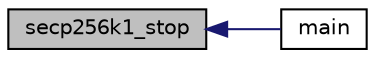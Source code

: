 digraph "secp256k1_stop"
{
  edge [fontname="Helvetica",fontsize="10",labelfontname="Helvetica",labelfontsize="10"];
  node [fontname="Helvetica",fontsize="10",shape=record];
  rankdir="LR";
  Node344 [label="secp256k1_stop",height=0.2,width=0.4,color="black", fillcolor="grey75", style="filled", fontcolor="black"];
  Node344 -> Node345 [dir="back",color="midnightblue",fontsize="10",style="solid",fontname="Helvetica"];
  Node345 [label="main",height=0.2,width=0.4,color="black", fillcolor="white", style="filled",URL="$bench__sign_8c.html#a840291bc02cba5474a4cb46a9b9566fe"];
}
